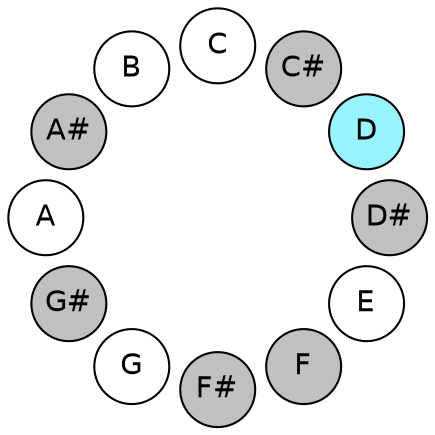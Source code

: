 
graph {

layout = circo;
mindist = .1

node [shape = circle, fontname = Helvetica, margin = 0, style = filled]
edge [style=invis]

subgraph 1 {
	"E" -- "F" -- "F#" -- "G" -- "G#" -- "A" -- "A#" -- "B" -- "C" -- "C#" -- "D" -- "D#" -- "E"
}

"C" [fillcolor = white];
"C#" [fillcolor = gray];
"D" [fillcolor = cadetblue1];
"D#" [fillcolor = gray];
"E" [fillcolor = white];
"F" [fillcolor = gray];
"F#" [fillcolor = gray];
"G" [fillcolor = white];
"G#" [fillcolor = gray];
"A" [fillcolor = white];
"A#" [fillcolor = gray];
"B" [fillcolor = white];
}
